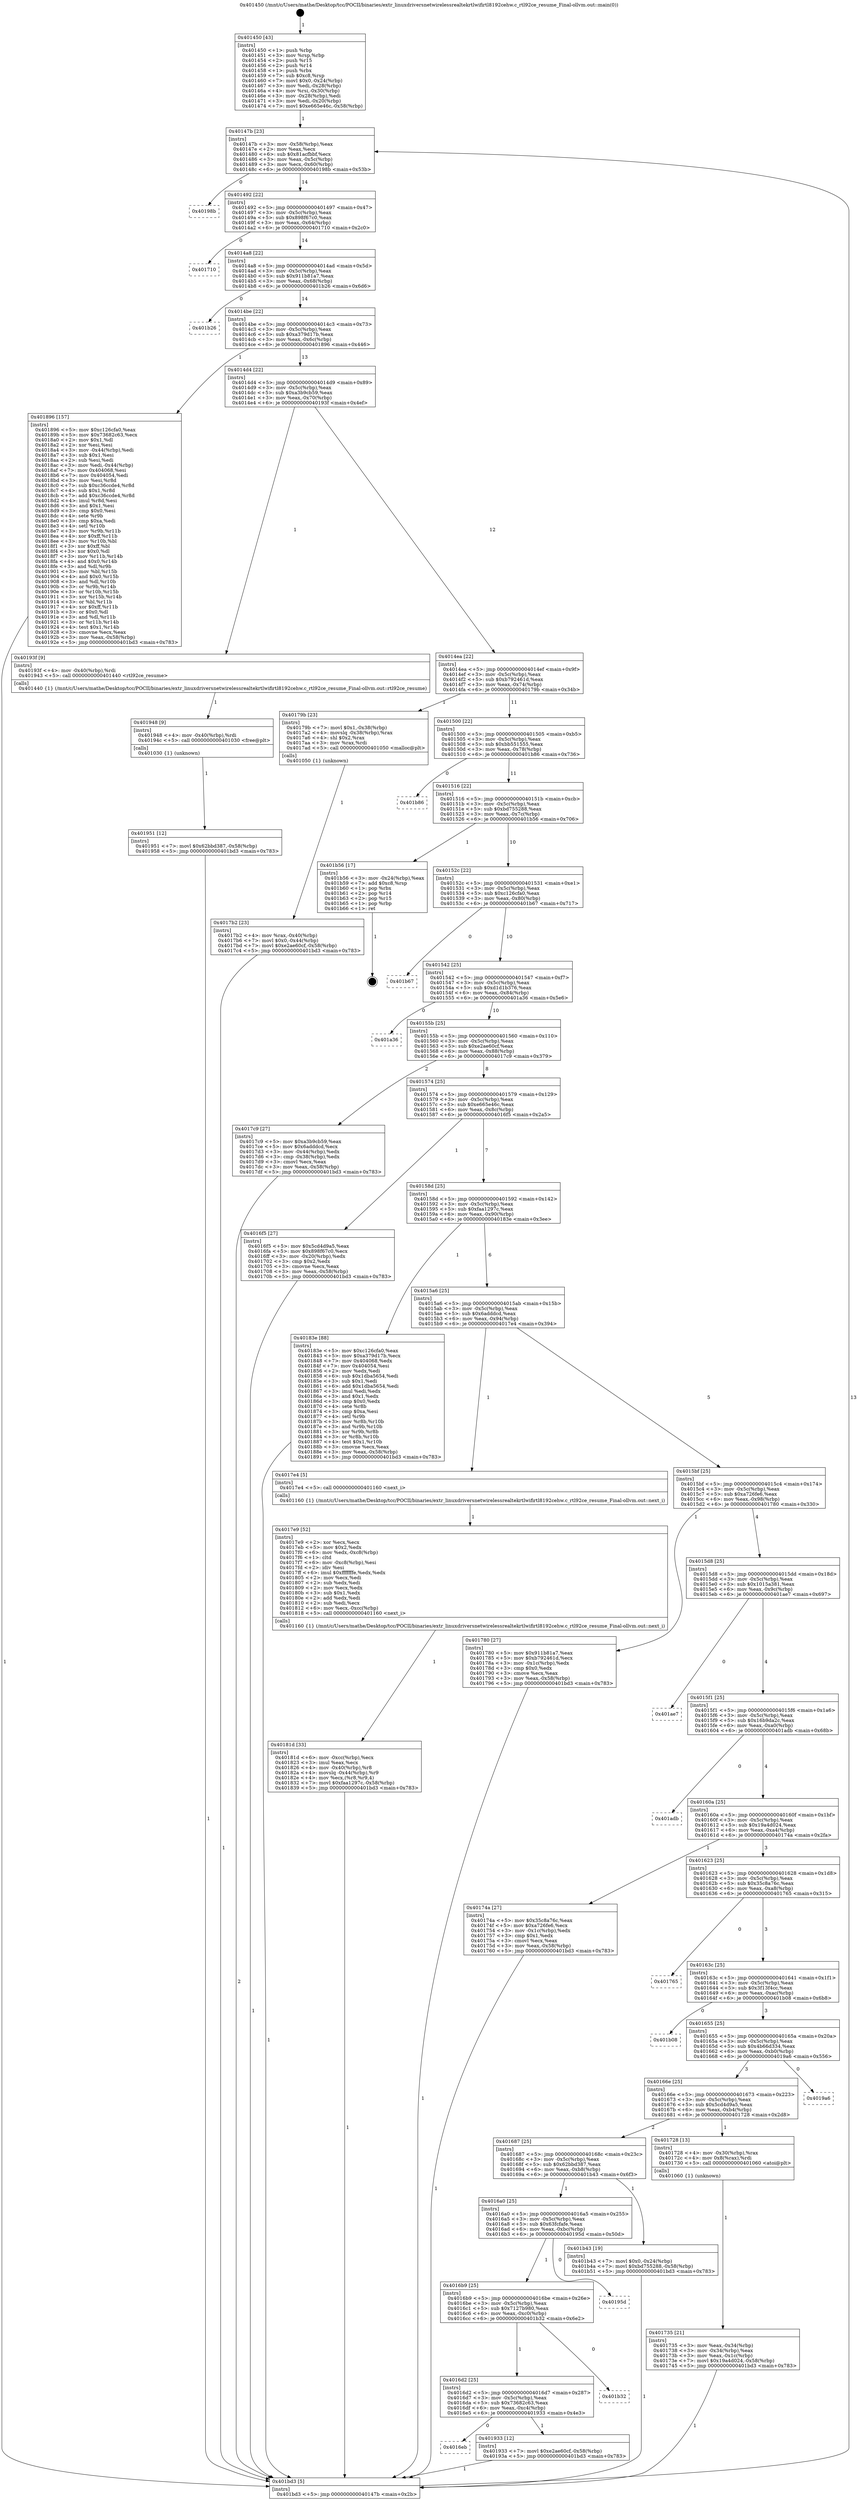 digraph "0x401450" {
  label = "0x401450 (/mnt/c/Users/mathe/Desktop/tcc/POCII/binaries/extr_linuxdriversnetwirelessrealtekrtlwifirtl8192cehw.c_rtl92ce_resume_Final-ollvm.out::main(0))"
  labelloc = "t"
  node[shape=record]

  Entry [label="",width=0.3,height=0.3,shape=circle,fillcolor=black,style=filled]
  "0x40147b" [label="{
     0x40147b [23]\l
     | [instrs]\l
     &nbsp;&nbsp;0x40147b \<+3\>: mov -0x58(%rbp),%eax\l
     &nbsp;&nbsp;0x40147e \<+2\>: mov %eax,%ecx\l
     &nbsp;&nbsp;0x401480 \<+6\>: sub $0x81acfbbf,%ecx\l
     &nbsp;&nbsp;0x401486 \<+3\>: mov %eax,-0x5c(%rbp)\l
     &nbsp;&nbsp;0x401489 \<+3\>: mov %ecx,-0x60(%rbp)\l
     &nbsp;&nbsp;0x40148c \<+6\>: je 000000000040198b \<main+0x53b\>\l
  }"]
  "0x40198b" [label="{
     0x40198b\l
  }", style=dashed]
  "0x401492" [label="{
     0x401492 [22]\l
     | [instrs]\l
     &nbsp;&nbsp;0x401492 \<+5\>: jmp 0000000000401497 \<main+0x47\>\l
     &nbsp;&nbsp;0x401497 \<+3\>: mov -0x5c(%rbp),%eax\l
     &nbsp;&nbsp;0x40149a \<+5\>: sub $0x898f67c0,%eax\l
     &nbsp;&nbsp;0x40149f \<+3\>: mov %eax,-0x64(%rbp)\l
     &nbsp;&nbsp;0x4014a2 \<+6\>: je 0000000000401710 \<main+0x2c0\>\l
  }"]
  Exit [label="",width=0.3,height=0.3,shape=circle,fillcolor=black,style=filled,peripheries=2]
  "0x401710" [label="{
     0x401710\l
  }", style=dashed]
  "0x4014a8" [label="{
     0x4014a8 [22]\l
     | [instrs]\l
     &nbsp;&nbsp;0x4014a8 \<+5\>: jmp 00000000004014ad \<main+0x5d\>\l
     &nbsp;&nbsp;0x4014ad \<+3\>: mov -0x5c(%rbp),%eax\l
     &nbsp;&nbsp;0x4014b0 \<+5\>: sub $0x911b81a7,%eax\l
     &nbsp;&nbsp;0x4014b5 \<+3\>: mov %eax,-0x68(%rbp)\l
     &nbsp;&nbsp;0x4014b8 \<+6\>: je 0000000000401b26 \<main+0x6d6\>\l
  }"]
  "0x401951" [label="{
     0x401951 [12]\l
     | [instrs]\l
     &nbsp;&nbsp;0x401951 \<+7\>: movl $0x62bbd387,-0x58(%rbp)\l
     &nbsp;&nbsp;0x401958 \<+5\>: jmp 0000000000401bd3 \<main+0x783\>\l
  }"]
  "0x401b26" [label="{
     0x401b26\l
  }", style=dashed]
  "0x4014be" [label="{
     0x4014be [22]\l
     | [instrs]\l
     &nbsp;&nbsp;0x4014be \<+5\>: jmp 00000000004014c3 \<main+0x73\>\l
     &nbsp;&nbsp;0x4014c3 \<+3\>: mov -0x5c(%rbp),%eax\l
     &nbsp;&nbsp;0x4014c6 \<+5\>: sub $0xa379d17b,%eax\l
     &nbsp;&nbsp;0x4014cb \<+3\>: mov %eax,-0x6c(%rbp)\l
     &nbsp;&nbsp;0x4014ce \<+6\>: je 0000000000401896 \<main+0x446\>\l
  }"]
  "0x401948" [label="{
     0x401948 [9]\l
     | [instrs]\l
     &nbsp;&nbsp;0x401948 \<+4\>: mov -0x40(%rbp),%rdi\l
     &nbsp;&nbsp;0x40194c \<+5\>: call 0000000000401030 \<free@plt\>\l
     | [calls]\l
     &nbsp;&nbsp;0x401030 \{1\} (unknown)\l
  }"]
  "0x401896" [label="{
     0x401896 [157]\l
     | [instrs]\l
     &nbsp;&nbsp;0x401896 \<+5\>: mov $0xc126cfa0,%eax\l
     &nbsp;&nbsp;0x40189b \<+5\>: mov $0x73682c63,%ecx\l
     &nbsp;&nbsp;0x4018a0 \<+2\>: mov $0x1,%dl\l
     &nbsp;&nbsp;0x4018a2 \<+2\>: xor %esi,%esi\l
     &nbsp;&nbsp;0x4018a4 \<+3\>: mov -0x44(%rbp),%edi\l
     &nbsp;&nbsp;0x4018a7 \<+3\>: sub $0x1,%esi\l
     &nbsp;&nbsp;0x4018aa \<+2\>: sub %esi,%edi\l
     &nbsp;&nbsp;0x4018ac \<+3\>: mov %edi,-0x44(%rbp)\l
     &nbsp;&nbsp;0x4018af \<+7\>: mov 0x404068,%esi\l
     &nbsp;&nbsp;0x4018b6 \<+7\>: mov 0x404054,%edi\l
     &nbsp;&nbsp;0x4018bd \<+3\>: mov %esi,%r8d\l
     &nbsp;&nbsp;0x4018c0 \<+7\>: sub $0xc36ccde4,%r8d\l
     &nbsp;&nbsp;0x4018c7 \<+4\>: sub $0x1,%r8d\l
     &nbsp;&nbsp;0x4018cb \<+7\>: add $0xc36ccde4,%r8d\l
     &nbsp;&nbsp;0x4018d2 \<+4\>: imul %r8d,%esi\l
     &nbsp;&nbsp;0x4018d6 \<+3\>: and $0x1,%esi\l
     &nbsp;&nbsp;0x4018d9 \<+3\>: cmp $0x0,%esi\l
     &nbsp;&nbsp;0x4018dc \<+4\>: sete %r9b\l
     &nbsp;&nbsp;0x4018e0 \<+3\>: cmp $0xa,%edi\l
     &nbsp;&nbsp;0x4018e3 \<+4\>: setl %r10b\l
     &nbsp;&nbsp;0x4018e7 \<+3\>: mov %r9b,%r11b\l
     &nbsp;&nbsp;0x4018ea \<+4\>: xor $0xff,%r11b\l
     &nbsp;&nbsp;0x4018ee \<+3\>: mov %r10b,%bl\l
     &nbsp;&nbsp;0x4018f1 \<+3\>: xor $0xff,%bl\l
     &nbsp;&nbsp;0x4018f4 \<+3\>: xor $0x0,%dl\l
     &nbsp;&nbsp;0x4018f7 \<+3\>: mov %r11b,%r14b\l
     &nbsp;&nbsp;0x4018fa \<+4\>: and $0x0,%r14b\l
     &nbsp;&nbsp;0x4018fe \<+3\>: and %dl,%r9b\l
     &nbsp;&nbsp;0x401901 \<+3\>: mov %bl,%r15b\l
     &nbsp;&nbsp;0x401904 \<+4\>: and $0x0,%r15b\l
     &nbsp;&nbsp;0x401908 \<+3\>: and %dl,%r10b\l
     &nbsp;&nbsp;0x40190b \<+3\>: or %r9b,%r14b\l
     &nbsp;&nbsp;0x40190e \<+3\>: or %r10b,%r15b\l
     &nbsp;&nbsp;0x401911 \<+3\>: xor %r15b,%r14b\l
     &nbsp;&nbsp;0x401914 \<+3\>: or %bl,%r11b\l
     &nbsp;&nbsp;0x401917 \<+4\>: xor $0xff,%r11b\l
     &nbsp;&nbsp;0x40191b \<+3\>: or $0x0,%dl\l
     &nbsp;&nbsp;0x40191e \<+3\>: and %dl,%r11b\l
     &nbsp;&nbsp;0x401921 \<+3\>: or %r11b,%r14b\l
     &nbsp;&nbsp;0x401924 \<+4\>: test $0x1,%r14b\l
     &nbsp;&nbsp;0x401928 \<+3\>: cmovne %ecx,%eax\l
     &nbsp;&nbsp;0x40192b \<+3\>: mov %eax,-0x58(%rbp)\l
     &nbsp;&nbsp;0x40192e \<+5\>: jmp 0000000000401bd3 \<main+0x783\>\l
  }"]
  "0x4014d4" [label="{
     0x4014d4 [22]\l
     | [instrs]\l
     &nbsp;&nbsp;0x4014d4 \<+5\>: jmp 00000000004014d9 \<main+0x89\>\l
     &nbsp;&nbsp;0x4014d9 \<+3\>: mov -0x5c(%rbp),%eax\l
     &nbsp;&nbsp;0x4014dc \<+5\>: sub $0xa3b9cb59,%eax\l
     &nbsp;&nbsp;0x4014e1 \<+3\>: mov %eax,-0x70(%rbp)\l
     &nbsp;&nbsp;0x4014e4 \<+6\>: je 000000000040193f \<main+0x4ef\>\l
  }"]
  "0x4016eb" [label="{
     0x4016eb\l
  }", style=dashed]
  "0x40193f" [label="{
     0x40193f [9]\l
     | [instrs]\l
     &nbsp;&nbsp;0x40193f \<+4\>: mov -0x40(%rbp),%rdi\l
     &nbsp;&nbsp;0x401943 \<+5\>: call 0000000000401440 \<rtl92ce_resume\>\l
     | [calls]\l
     &nbsp;&nbsp;0x401440 \{1\} (/mnt/c/Users/mathe/Desktop/tcc/POCII/binaries/extr_linuxdriversnetwirelessrealtekrtlwifirtl8192cehw.c_rtl92ce_resume_Final-ollvm.out::rtl92ce_resume)\l
  }"]
  "0x4014ea" [label="{
     0x4014ea [22]\l
     | [instrs]\l
     &nbsp;&nbsp;0x4014ea \<+5\>: jmp 00000000004014ef \<main+0x9f\>\l
     &nbsp;&nbsp;0x4014ef \<+3\>: mov -0x5c(%rbp),%eax\l
     &nbsp;&nbsp;0x4014f2 \<+5\>: sub $0xb792461d,%eax\l
     &nbsp;&nbsp;0x4014f7 \<+3\>: mov %eax,-0x74(%rbp)\l
     &nbsp;&nbsp;0x4014fa \<+6\>: je 000000000040179b \<main+0x34b\>\l
  }"]
  "0x401933" [label="{
     0x401933 [12]\l
     | [instrs]\l
     &nbsp;&nbsp;0x401933 \<+7\>: movl $0xe2ae60cf,-0x58(%rbp)\l
     &nbsp;&nbsp;0x40193a \<+5\>: jmp 0000000000401bd3 \<main+0x783\>\l
  }"]
  "0x40179b" [label="{
     0x40179b [23]\l
     | [instrs]\l
     &nbsp;&nbsp;0x40179b \<+7\>: movl $0x1,-0x38(%rbp)\l
     &nbsp;&nbsp;0x4017a2 \<+4\>: movslq -0x38(%rbp),%rax\l
     &nbsp;&nbsp;0x4017a6 \<+4\>: shl $0x2,%rax\l
     &nbsp;&nbsp;0x4017aa \<+3\>: mov %rax,%rdi\l
     &nbsp;&nbsp;0x4017ad \<+5\>: call 0000000000401050 \<malloc@plt\>\l
     | [calls]\l
     &nbsp;&nbsp;0x401050 \{1\} (unknown)\l
  }"]
  "0x401500" [label="{
     0x401500 [22]\l
     | [instrs]\l
     &nbsp;&nbsp;0x401500 \<+5\>: jmp 0000000000401505 \<main+0xb5\>\l
     &nbsp;&nbsp;0x401505 \<+3\>: mov -0x5c(%rbp),%eax\l
     &nbsp;&nbsp;0x401508 \<+5\>: sub $0xbb551555,%eax\l
     &nbsp;&nbsp;0x40150d \<+3\>: mov %eax,-0x78(%rbp)\l
     &nbsp;&nbsp;0x401510 \<+6\>: je 0000000000401b86 \<main+0x736\>\l
  }"]
  "0x4016d2" [label="{
     0x4016d2 [25]\l
     | [instrs]\l
     &nbsp;&nbsp;0x4016d2 \<+5\>: jmp 00000000004016d7 \<main+0x287\>\l
     &nbsp;&nbsp;0x4016d7 \<+3\>: mov -0x5c(%rbp),%eax\l
     &nbsp;&nbsp;0x4016da \<+5\>: sub $0x73682c63,%eax\l
     &nbsp;&nbsp;0x4016df \<+6\>: mov %eax,-0xc4(%rbp)\l
     &nbsp;&nbsp;0x4016e5 \<+6\>: je 0000000000401933 \<main+0x4e3\>\l
  }"]
  "0x401b86" [label="{
     0x401b86\l
  }", style=dashed]
  "0x401516" [label="{
     0x401516 [22]\l
     | [instrs]\l
     &nbsp;&nbsp;0x401516 \<+5\>: jmp 000000000040151b \<main+0xcb\>\l
     &nbsp;&nbsp;0x40151b \<+3\>: mov -0x5c(%rbp),%eax\l
     &nbsp;&nbsp;0x40151e \<+5\>: sub $0xbd755288,%eax\l
     &nbsp;&nbsp;0x401523 \<+3\>: mov %eax,-0x7c(%rbp)\l
     &nbsp;&nbsp;0x401526 \<+6\>: je 0000000000401b56 \<main+0x706\>\l
  }"]
  "0x401b32" [label="{
     0x401b32\l
  }", style=dashed]
  "0x401b56" [label="{
     0x401b56 [17]\l
     | [instrs]\l
     &nbsp;&nbsp;0x401b56 \<+3\>: mov -0x24(%rbp),%eax\l
     &nbsp;&nbsp;0x401b59 \<+7\>: add $0xc8,%rsp\l
     &nbsp;&nbsp;0x401b60 \<+1\>: pop %rbx\l
     &nbsp;&nbsp;0x401b61 \<+2\>: pop %r14\l
     &nbsp;&nbsp;0x401b63 \<+2\>: pop %r15\l
     &nbsp;&nbsp;0x401b65 \<+1\>: pop %rbp\l
     &nbsp;&nbsp;0x401b66 \<+1\>: ret\l
  }"]
  "0x40152c" [label="{
     0x40152c [22]\l
     | [instrs]\l
     &nbsp;&nbsp;0x40152c \<+5\>: jmp 0000000000401531 \<main+0xe1\>\l
     &nbsp;&nbsp;0x401531 \<+3\>: mov -0x5c(%rbp),%eax\l
     &nbsp;&nbsp;0x401534 \<+5\>: sub $0xc126cfa0,%eax\l
     &nbsp;&nbsp;0x401539 \<+3\>: mov %eax,-0x80(%rbp)\l
     &nbsp;&nbsp;0x40153c \<+6\>: je 0000000000401b67 \<main+0x717\>\l
  }"]
  "0x4016b9" [label="{
     0x4016b9 [25]\l
     | [instrs]\l
     &nbsp;&nbsp;0x4016b9 \<+5\>: jmp 00000000004016be \<main+0x26e\>\l
     &nbsp;&nbsp;0x4016be \<+3\>: mov -0x5c(%rbp),%eax\l
     &nbsp;&nbsp;0x4016c1 \<+5\>: sub $0x7127b980,%eax\l
     &nbsp;&nbsp;0x4016c6 \<+6\>: mov %eax,-0xc0(%rbp)\l
     &nbsp;&nbsp;0x4016cc \<+6\>: je 0000000000401b32 \<main+0x6e2\>\l
  }"]
  "0x401b67" [label="{
     0x401b67\l
  }", style=dashed]
  "0x401542" [label="{
     0x401542 [25]\l
     | [instrs]\l
     &nbsp;&nbsp;0x401542 \<+5\>: jmp 0000000000401547 \<main+0xf7\>\l
     &nbsp;&nbsp;0x401547 \<+3\>: mov -0x5c(%rbp),%eax\l
     &nbsp;&nbsp;0x40154a \<+5\>: sub $0xd1d1b376,%eax\l
     &nbsp;&nbsp;0x40154f \<+6\>: mov %eax,-0x84(%rbp)\l
     &nbsp;&nbsp;0x401555 \<+6\>: je 0000000000401a36 \<main+0x5e6\>\l
  }"]
  "0x40195d" [label="{
     0x40195d\l
  }", style=dashed]
  "0x401a36" [label="{
     0x401a36\l
  }", style=dashed]
  "0x40155b" [label="{
     0x40155b [25]\l
     | [instrs]\l
     &nbsp;&nbsp;0x40155b \<+5\>: jmp 0000000000401560 \<main+0x110\>\l
     &nbsp;&nbsp;0x401560 \<+3\>: mov -0x5c(%rbp),%eax\l
     &nbsp;&nbsp;0x401563 \<+5\>: sub $0xe2ae60cf,%eax\l
     &nbsp;&nbsp;0x401568 \<+6\>: mov %eax,-0x88(%rbp)\l
     &nbsp;&nbsp;0x40156e \<+6\>: je 00000000004017c9 \<main+0x379\>\l
  }"]
  "0x4016a0" [label="{
     0x4016a0 [25]\l
     | [instrs]\l
     &nbsp;&nbsp;0x4016a0 \<+5\>: jmp 00000000004016a5 \<main+0x255\>\l
     &nbsp;&nbsp;0x4016a5 \<+3\>: mov -0x5c(%rbp),%eax\l
     &nbsp;&nbsp;0x4016a8 \<+5\>: sub $0x63fcfafe,%eax\l
     &nbsp;&nbsp;0x4016ad \<+6\>: mov %eax,-0xbc(%rbp)\l
     &nbsp;&nbsp;0x4016b3 \<+6\>: je 000000000040195d \<main+0x50d\>\l
  }"]
  "0x4017c9" [label="{
     0x4017c9 [27]\l
     | [instrs]\l
     &nbsp;&nbsp;0x4017c9 \<+5\>: mov $0xa3b9cb59,%eax\l
     &nbsp;&nbsp;0x4017ce \<+5\>: mov $0x6adddcd,%ecx\l
     &nbsp;&nbsp;0x4017d3 \<+3\>: mov -0x44(%rbp),%edx\l
     &nbsp;&nbsp;0x4017d6 \<+3\>: cmp -0x38(%rbp),%edx\l
     &nbsp;&nbsp;0x4017d9 \<+3\>: cmovl %ecx,%eax\l
     &nbsp;&nbsp;0x4017dc \<+3\>: mov %eax,-0x58(%rbp)\l
     &nbsp;&nbsp;0x4017df \<+5\>: jmp 0000000000401bd3 \<main+0x783\>\l
  }"]
  "0x401574" [label="{
     0x401574 [25]\l
     | [instrs]\l
     &nbsp;&nbsp;0x401574 \<+5\>: jmp 0000000000401579 \<main+0x129\>\l
     &nbsp;&nbsp;0x401579 \<+3\>: mov -0x5c(%rbp),%eax\l
     &nbsp;&nbsp;0x40157c \<+5\>: sub $0xe665e46c,%eax\l
     &nbsp;&nbsp;0x401581 \<+6\>: mov %eax,-0x8c(%rbp)\l
     &nbsp;&nbsp;0x401587 \<+6\>: je 00000000004016f5 \<main+0x2a5\>\l
  }"]
  "0x401b43" [label="{
     0x401b43 [19]\l
     | [instrs]\l
     &nbsp;&nbsp;0x401b43 \<+7\>: movl $0x0,-0x24(%rbp)\l
     &nbsp;&nbsp;0x401b4a \<+7\>: movl $0xbd755288,-0x58(%rbp)\l
     &nbsp;&nbsp;0x401b51 \<+5\>: jmp 0000000000401bd3 \<main+0x783\>\l
  }"]
  "0x4016f5" [label="{
     0x4016f5 [27]\l
     | [instrs]\l
     &nbsp;&nbsp;0x4016f5 \<+5\>: mov $0x5cd4d9a5,%eax\l
     &nbsp;&nbsp;0x4016fa \<+5\>: mov $0x898f67c0,%ecx\l
     &nbsp;&nbsp;0x4016ff \<+3\>: mov -0x20(%rbp),%edx\l
     &nbsp;&nbsp;0x401702 \<+3\>: cmp $0x2,%edx\l
     &nbsp;&nbsp;0x401705 \<+3\>: cmovne %ecx,%eax\l
     &nbsp;&nbsp;0x401708 \<+3\>: mov %eax,-0x58(%rbp)\l
     &nbsp;&nbsp;0x40170b \<+5\>: jmp 0000000000401bd3 \<main+0x783\>\l
  }"]
  "0x40158d" [label="{
     0x40158d [25]\l
     | [instrs]\l
     &nbsp;&nbsp;0x40158d \<+5\>: jmp 0000000000401592 \<main+0x142\>\l
     &nbsp;&nbsp;0x401592 \<+3\>: mov -0x5c(%rbp),%eax\l
     &nbsp;&nbsp;0x401595 \<+5\>: sub $0xfaa1297c,%eax\l
     &nbsp;&nbsp;0x40159a \<+6\>: mov %eax,-0x90(%rbp)\l
     &nbsp;&nbsp;0x4015a0 \<+6\>: je 000000000040183e \<main+0x3ee\>\l
  }"]
  "0x401bd3" [label="{
     0x401bd3 [5]\l
     | [instrs]\l
     &nbsp;&nbsp;0x401bd3 \<+5\>: jmp 000000000040147b \<main+0x2b\>\l
  }"]
  "0x401450" [label="{
     0x401450 [43]\l
     | [instrs]\l
     &nbsp;&nbsp;0x401450 \<+1\>: push %rbp\l
     &nbsp;&nbsp;0x401451 \<+3\>: mov %rsp,%rbp\l
     &nbsp;&nbsp;0x401454 \<+2\>: push %r15\l
     &nbsp;&nbsp;0x401456 \<+2\>: push %r14\l
     &nbsp;&nbsp;0x401458 \<+1\>: push %rbx\l
     &nbsp;&nbsp;0x401459 \<+7\>: sub $0xc8,%rsp\l
     &nbsp;&nbsp;0x401460 \<+7\>: movl $0x0,-0x24(%rbp)\l
     &nbsp;&nbsp;0x401467 \<+3\>: mov %edi,-0x28(%rbp)\l
     &nbsp;&nbsp;0x40146a \<+4\>: mov %rsi,-0x30(%rbp)\l
     &nbsp;&nbsp;0x40146e \<+3\>: mov -0x28(%rbp),%edi\l
     &nbsp;&nbsp;0x401471 \<+3\>: mov %edi,-0x20(%rbp)\l
     &nbsp;&nbsp;0x401474 \<+7\>: movl $0xe665e46c,-0x58(%rbp)\l
  }"]
  "0x40181d" [label="{
     0x40181d [33]\l
     | [instrs]\l
     &nbsp;&nbsp;0x40181d \<+6\>: mov -0xcc(%rbp),%ecx\l
     &nbsp;&nbsp;0x401823 \<+3\>: imul %eax,%ecx\l
     &nbsp;&nbsp;0x401826 \<+4\>: mov -0x40(%rbp),%r8\l
     &nbsp;&nbsp;0x40182a \<+4\>: movslq -0x44(%rbp),%r9\l
     &nbsp;&nbsp;0x40182e \<+4\>: mov %ecx,(%r8,%r9,4)\l
     &nbsp;&nbsp;0x401832 \<+7\>: movl $0xfaa1297c,-0x58(%rbp)\l
     &nbsp;&nbsp;0x401839 \<+5\>: jmp 0000000000401bd3 \<main+0x783\>\l
  }"]
  "0x40183e" [label="{
     0x40183e [88]\l
     | [instrs]\l
     &nbsp;&nbsp;0x40183e \<+5\>: mov $0xc126cfa0,%eax\l
     &nbsp;&nbsp;0x401843 \<+5\>: mov $0xa379d17b,%ecx\l
     &nbsp;&nbsp;0x401848 \<+7\>: mov 0x404068,%edx\l
     &nbsp;&nbsp;0x40184f \<+7\>: mov 0x404054,%esi\l
     &nbsp;&nbsp;0x401856 \<+2\>: mov %edx,%edi\l
     &nbsp;&nbsp;0x401858 \<+6\>: sub $0x1dba5654,%edi\l
     &nbsp;&nbsp;0x40185e \<+3\>: sub $0x1,%edi\l
     &nbsp;&nbsp;0x401861 \<+6\>: add $0x1dba5654,%edi\l
     &nbsp;&nbsp;0x401867 \<+3\>: imul %edi,%edx\l
     &nbsp;&nbsp;0x40186a \<+3\>: and $0x1,%edx\l
     &nbsp;&nbsp;0x40186d \<+3\>: cmp $0x0,%edx\l
     &nbsp;&nbsp;0x401870 \<+4\>: sete %r8b\l
     &nbsp;&nbsp;0x401874 \<+3\>: cmp $0xa,%esi\l
     &nbsp;&nbsp;0x401877 \<+4\>: setl %r9b\l
     &nbsp;&nbsp;0x40187b \<+3\>: mov %r8b,%r10b\l
     &nbsp;&nbsp;0x40187e \<+3\>: and %r9b,%r10b\l
     &nbsp;&nbsp;0x401881 \<+3\>: xor %r9b,%r8b\l
     &nbsp;&nbsp;0x401884 \<+3\>: or %r8b,%r10b\l
     &nbsp;&nbsp;0x401887 \<+4\>: test $0x1,%r10b\l
     &nbsp;&nbsp;0x40188b \<+3\>: cmovne %ecx,%eax\l
     &nbsp;&nbsp;0x40188e \<+3\>: mov %eax,-0x58(%rbp)\l
     &nbsp;&nbsp;0x401891 \<+5\>: jmp 0000000000401bd3 \<main+0x783\>\l
  }"]
  "0x4015a6" [label="{
     0x4015a6 [25]\l
     | [instrs]\l
     &nbsp;&nbsp;0x4015a6 \<+5\>: jmp 00000000004015ab \<main+0x15b\>\l
     &nbsp;&nbsp;0x4015ab \<+3\>: mov -0x5c(%rbp),%eax\l
     &nbsp;&nbsp;0x4015ae \<+5\>: sub $0x6adddcd,%eax\l
     &nbsp;&nbsp;0x4015b3 \<+6\>: mov %eax,-0x94(%rbp)\l
     &nbsp;&nbsp;0x4015b9 \<+6\>: je 00000000004017e4 \<main+0x394\>\l
  }"]
  "0x4017e9" [label="{
     0x4017e9 [52]\l
     | [instrs]\l
     &nbsp;&nbsp;0x4017e9 \<+2\>: xor %ecx,%ecx\l
     &nbsp;&nbsp;0x4017eb \<+5\>: mov $0x2,%edx\l
     &nbsp;&nbsp;0x4017f0 \<+6\>: mov %edx,-0xc8(%rbp)\l
     &nbsp;&nbsp;0x4017f6 \<+1\>: cltd\l
     &nbsp;&nbsp;0x4017f7 \<+6\>: mov -0xc8(%rbp),%esi\l
     &nbsp;&nbsp;0x4017fd \<+2\>: idiv %esi\l
     &nbsp;&nbsp;0x4017ff \<+6\>: imul $0xfffffffe,%edx,%edx\l
     &nbsp;&nbsp;0x401805 \<+2\>: mov %ecx,%edi\l
     &nbsp;&nbsp;0x401807 \<+2\>: sub %edx,%edi\l
     &nbsp;&nbsp;0x401809 \<+2\>: mov %ecx,%edx\l
     &nbsp;&nbsp;0x40180b \<+3\>: sub $0x1,%edx\l
     &nbsp;&nbsp;0x40180e \<+2\>: add %edx,%edi\l
     &nbsp;&nbsp;0x401810 \<+2\>: sub %edi,%ecx\l
     &nbsp;&nbsp;0x401812 \<+6\>: mov %ecx,-0xcc(%rbp)\l
     &nbsp;&nbsp;0x401818 \<+5\>: call 0000000000401160 \<next_i\>\l
     | [calls]\l
     &nbsp;&nbsp;0x401160 \{1\} (/mnt/c/Users/mathe/Desktop/tcc/POCII/binaries/extr_linuxdriversnetwirelessrealtekrtlwifirtl8192cehw.c_rtl92ce_resume_Final-ollvm.out::next_i)\l
  }"]
  "0x4017e4" [label="{
     0x4017e4 [5]\l
     | [instrs]\l
     &nbsp;&nbsp;0x4017e4 \<+5\>: call 0000000000401160 \<next_i\>\l
     | [calls]\l
     &nbsp;&nbsp;0x401160 \{1\} (/mnt/c/Users/mathe/Desktop/tcc/POCII/binaries/extr_linuxdriversnetwirelessrealtekrtlwifirtl8192cehw.c_rtl92ce_resume_Final-ollvm.out::next_i)\l
  }"]
  "0x4015bf" [label="{
     0x4015bf [25]\l
     | [instrs]\l
     &nbsp;&nbsp;0x4015bf \<+5\>: jmp 00000000004015c4 \<main+0x174\>\l
     &nbsp;&nbsp;0x4015c4 \<+3\>: mov -0x5c(%rbp),%eax\l
     &nbsp;&nbsp;0x4015c7 \<+5\>: sub $0xa726fe6,%eax\l
     &nbsp;&nbsp;0x4015cc \<+6\>: mov %eax,-0x98(%rbp)\l
     &nbsp;&nbsp;0x4015d2 \<+6\>: je 0000000000401780 \<main+0x330\>\l
  }"]
  "0x4017b2" [label="{
     0x4017b2 [23]\l
     | [instrs]\l
     &nbsp;&nbsp;0x4017b2 \<+4\>: mov %rax,-0x40(%rbp)\l
     &nbsp;&nbsp;0x4017b6 \<+7\>: movl $0x0,-0x44(%rbp)\l
     &nbsp;&nbsp;0x4017bd \<+7\>: movl $0xe2ae60cf,-0x58(%rbp)\l
     &nbsp;&nbsp;0x4017c4 \<+5\>: jmp 0000000000401bd3 \<main+0x783\>\l
  }"]
  "0x401780" [label="{
     0x401780 [27]\l
     | [instrs]\l
     &nbsp;&nbsp;0x401780 \<+5\>: mov $0x911b81a7,%eax\l
     &nbsp;&nbsp;0x401785 \<+5\>: mov $0xb792461d,%ecx\l
     &nbsp;&nbsp;0x40178a \<+3\>: mov -0x1c(%rbp),%edx\l
     &nbsp;&nbsp;0x40178d \<+3\>: cmp $0x0,%edx\l
     &nbsp;&nbsp;0x401790 \<+3\>: cmove %ecx,%eax\l
     &nbsp;&nbsp;0x401793 \<+3\>: mov %eax,-0x58(%rbp)\l
     &nbsp;&nbsp;0x401796 \<+5\>: jmp 0000000000401bd3 \<main+0x783\>\l
  }"]
  "0x4015d8" [label="{
     0x4015d8 [25]\l
     | [instrs]\l
     &nbsp;&nbsp;0x4015d8 \<+5\>: jmp 00000000004015dd \<main+0x18d\>\l
     &nbsp;&nbsp;0x4015dd \<+3\>: mov -0x5c(%rbp),%eax\l
     &nbsp;&nbsp;0x4015e0 \<+5\>: sub $0x1015a381,%eax\l
     &nbsp;&nbsp;0x4015e5 \<+6\>: mov %eax,-0x9c(%rbp)\l
     &nbsp;&nbsp;0x4015eb \<+6\>: je 0000000000401ae7 \<main+0x697\>\l
  }"]
  "0x401735" [label="{
     0x401735 [21]\l
     | [instrs]\l
     &nbsp;&nbsp;0x401735 \<+3\>: mov %eax,-0x34(%rbp)\l
     &nbsp;&nbsp;0x401738 \<+3\>: mov -0x34(%rbp),%eax\l
     &nbsp;&nbsp;0x40173b \<+3\>: mov %eax,-0x1c(%rbp)\l
     &nbsp;&nbsp;0x40173e \<+7\>: movl $0x19a4d024,-0x58(%rbp)\l
     &nbsp;&nbsp;0x401745 \<+5\>: jmp 0000000000401bd3 \<main+0x783\>\l
  }"]
  "0x401ae7" [label="{
     0x401ae7\l
  }", style=dashed]
  "0x4015f1" [label="{
     0x4015f1 [25]\l
     | [instrs]\l
     &nbsp;&nbsp;0x4015f1 \<+5\>: jmp 00000000004015f6 \<main+0x1a6\>\l
     &nbsp;&nbsp;0x4015f6 \<+3\>: mov -0x5c(%rbp),%eax\l
     &nbsp;&nbsp;0x4015f9 \<+5\>: sub $0x16b9da2c,%eax\l
     &nbsp;&nbsp;0x4015fe \<+6\>: mov %eax,-0xa0(%rbp)\l
     &nbsp;&nbsp;0x401604 \<+6\>: je 0000000000401adb \<main+0x68b\>\l
  }"]
  "0x401687" [label="{
     0x401687 [25]\l
     | [instrs]\l
     &nbsp;&nbsp;0x401687 \<+5\>: jmp 000000000040168c \<main+0x23c\>\l
     &nbsp;&nbsp;0x40168c \<+3\>: mov -0x5c(%rbp),%eax\l
     &nbsp;&nbsp;0x40168f \<+5\>: sub $0x62bbd387,%eax\l
     &nbsp;&nbsp;0x401694 \<+6\>: mov %eax,-0xb8(%rbp)\l
     &nbsp;&nbsp;0x40169a \<+6\>: je 0000000000401b43 \<main+0x6f3\>\l
  }"]
  "0x401adb" [label="{
     0x401adb\l
  }", style=dashed]
  "0x40160a" [label="{
     0x40160a [25]\l
     | [instrs]\l
     &nbsp;&nbsp;0x40160a \<+5\>: jmp 000000000040160f \<main+0x1bf\>\l
     &nbsp;&nbsp;0x40160f \<+3\>: mov -0x5c(%rbp),%eax\l
     &nbsp;&nbsp;0x401612 \<+5\>: sub $0x19a4d024,%eax\l
     &nbsp;&nbsp;0x401617 \<+6\>: mov %eax,-0xa4(%rbp)\l
     &nbsp;&nbsp;0x40161d \<+6\>: je 000000000040174a \<main+0x2fa\>\l
  }"]
  "0x401728" [label="{
     0x401728 [13]\l
     | [instrs]\l
     &nbsp;&nbsp;0x401728 \<+4\>: mov -0x30(%rbp),%rax\l
     &nbsp;&nbsp;0x40172c \<+4\>: mov 0x8(%rax),%rdi\l
     &nbsp;&nbsp;0x401730 \<+5\>: call 0000000000401060 \<atoi@plt\>\l
     | [calls]\l
     &nbsp;&nbsp;0x401060 \{1\} (unknown)\l
  }"]
  "0x40174a" [label="{
     0x40174a [27]\l
     | [instrs]\l
     &nbsp;&nbsp;0x40174a \<+5\>: mov $0x35c8a76c,%eax\l
     &nbsp;&nbsp;0x40174f \<+5\>: mov $0xa726fe6,%ecx\l
     &nbsp;&nbsp;0x401754 \<+3\>: mov -0x1c(%rbp),%edx\l
     &nbsp;&nbsp;0x401757 \<+3\>: cmp $0x1,%edx\l
     &nbsp;&nbsp;0x40175a \<+3\>: cmovl %ecx,%eax\l
     &nbsp;&nbsp;0x40175d \<+3\>: mov %eax,-0x58(%rbp)\l
     &nbsp;&nbsp;0x401760 \<+5\>: jmp 0000000000401bd3 \<main+0x783\>\l
  }"]
  "0x401623" [label="{
     0x401623 [25]\l
     | [instrs]\l
     &nbsp;&nbsp;0x401623 \<+5\>: jmp 0000000000401628 \<main+0x1d8\>\l
     &nbsp;&nbsp;0x401628 \<+3\>: mov -0x5c(%rbp),%eax\l
     &nbsp;&nbsp;0x40162b \<+5\>: sub $0x35c8a76c,%eax\l
     &nbsp;&nbsp;0x401630 \<+6\>: mov %eax,-0xa8(%rbp)\l
     &nbsp;&nbsp;0x401636 \<+6\>: je 0000000000401765 \<main+0x315\>\l
  }"]
  "0x40166e" [label="{
     0x40166e [25]\l
     | [instrs]\l
     &nbsp;&nbsp;0x40166e \<+5\>: jmp 0000000000401673 \<main+0x223\>\l
     &nbsp;&nbsp;0x401673 \<+3\>: mov -0x5c(%rbp),%eax\l
     &nbsp;&nbsp;0x401676 \<+5\>: sub $0x5cd4d9a5,%eax\l
     &nbsp;&nbsp;0x40167b \<+6\>: mov %eax,-0xb4(%rbp)\l
     &nbsp;&nbsp;0x401681 \<+6\>: je 0000000000401728 \<main+0x2d8\>\l
  }"]
  "0x401765" [label="{
     0x401765\l
  }", style=dashed]
  "0x40163c" [label="{
     0x40163c [25]\l
     | [instrs]\l
     &nbsp;&nbsp;0x40163c \<+5\>: jmp 0000000000401641 \<main+0x1f1\>\l
     &nbsp;&nbsp;0x401641 \<+3\>: mov -0x5c(%rbp),%eax\l
     &nbsp;&nbsp;0x401644 \<+5\>: sub $0x3f13f4cc,%eax\l
     &nbsp;&nbsp;0x401649 \<+6\>: mov %eax,-0xac(%rbp)\l
     &nbsp;&nbsp;0x40164f \<+6\>: je 0000000000401b08 \<main+0x6b8\>\l
  }"]
  "0x4019a6" [label="{
     0x4019a6\l
  }", style=dashed]
  "0x401b08" [label="{
     0x401b08\l
  }", style=dashed]
  "0x401655" [label="{
     0x401655 [25]\l
     | [instrs]\l
     &nbsp;&nbsp;0x401655 \<+5\>: jmp 000000000040165a \<main+0x20a\>\l
     &nbsp;&nbsp;0x40165a \<+3\>: mov -0x5c(%rbp),%eax\l
     &nbsp;&nbsp;0x40165d \<+5\>: sub $0x4b66d334,%eax\l
     &nbsp;&nbsp;0x401662 \<+6\>: mov %eax,-0xb0(%rbp)\l
     &nbsp;&nbsp;0x401668 \<+6\>: je 00000000004019a6 \<main+0x556\>\l
  }"]
  Entry -> "0x401450" [label=" 1"]
  "0x40147b" -> "0x40198b" [label=" 0"]
  "0x40147b" -> "0x401492" [label=" 14"]
  "0x401b56" -> Exit [label=" 1"]
  "0x401492" -> "0x401710" [label=" 0"]
  "0x401492" -> "0x4014a8" [label=" 14"]
  "0x401b43" -> "0x401bd3" [label=" 1"]
  "0x4014a8" -> "0x401b26" [label=" 0"]
  "0x4014a8" -> "0x4014be" [label=" 14"]
  "0x401951" -> "0x401bd3" [label=" 1"]
  "0x4014be" -> "0x401896" [label=" 1"]
  "0x4014be" -> "0x4014d4" [label=" 13"]
  "0x401948" -> "0x401951" [label=" 1"]
  "0x4014d4" -> "0x40193f" [label=" 1"]
  "0x4014d4" -> "0x4014ea" [label=" 12"]
  "0x40193f" -> "0x401948" [label=" 1"]
  "0x4014ea" -> "0x40179b" [label=" 1"]
  "0x4014ea" -> "0x401500" [label=" 11"]
  "0x401933" -> "0x401bd3" [label=" 1"]
  "0x401500" -> "0x401b86" [label=" 0"]
  "0x401500" -> "0x401516" [label=" 11"]
  "0x4016d2" -> "0x401933" [label=" 1"]
  "0x401516" -> "0x401b56" [label=" 1"]
  "0x401516" -> "0x40152c" [label=" 10"]
  "0x4016d2" -> "0x4016eb" [label=" 0"]
  "0x40152c" -> "0x401b67" [label=" 0"]
  "0x40152c" -> "0x401542" [label=" 10"]
  "0x4016b9" -> "0x401b32" [label=" 0"]
  "0x401542" -> "0x401a36" [label=" 0"]
  "0x401542" -> "0x40155b" [label=" 10"]
  "0x4016b9" -> "0x4016d2" [label=" 1"]
  "0x40155b" -> "0x4017c9" [label=" 2"]
  "0x40155b" -> "0x401574" [label=" 8"]
  "0x4016a0" -> "0x40195d" [label=" 0"]
  "0x401574" -> "0x4016f5" [label=" 1"]
  "0x401574" -> "0x40158d" [label=" 7"]
  "0x4016f5" -> "0x401bd3" [label=" 1"]
  "0x401450" -> "0x40147b" [label=" 1"]
  "0x401bd3" -> "0x40147b" [label=" 13"]
  "0x4016a0" -> "0x4016b9" [label=" 1"]
  "0x40158d" -> "0x40183e" [label=" 1"]
  "0x40158d" -> "0x4015a6" [label=" 6"]
  "0x401687" -> "0x401b43" [label=" 1"]
  "0x4015a6" -> "0x4017e4" [label=" 1"]
  "0x4015a6" -> "0x4015bf" [label=" 5"]
  "0x401687" -> "0x4016a0" [label=" 1"]
  "0x4015bf" -> "0x401780" [label=" 1"]
  "0x4015bf" -> "0x4015d8" [label=" 4"]
  "0x401896" -> "0x401bd3" [label=" 1"]
  "0x4015d8" -> "0x401ae7" [label=" 0"]
  "0x4015d8" -> "0x4015f1" [label=" 4"]
  "0x40183e" -> "0x401bd3" [label=" 1"]
  "0x4015f1" -> "0x401adb" [label=" 0"]
  "0x4015f1" -> "0x40160a" [label=" 4"]
  "0x40181d" -> "0x401bd3" [label=" 1"]
  "0x40160a" -> "0x40174a" [label=" 1"]
  "0x40160a" -> "0x401623" [label=" 3"]
  "0x4017e9" -> "0x40181d" [label=" 1"]
  "0x401623" -> "0x401765" [label=" 0"]
  "0x401623" -> "0x40163c" [label=" 3"]
  "0x4017c9" -> "0x401bd3" [label=" 2"]
  "0x40163c" -> "0x401b08" [label=" 0"]
  "0x40163c" -> "0x401655" [label=" 3"]
  "0x4017b2" -> "0x401bd3" [label=" 1"]
  "0x401655" -> "0x4019a6" [label=" 0"]
  "0x401655" -> "0x40166e" [label=" 3"]
  "0x4017e4" -> "0x4017e9" [label=" 1"]
  "0x40166e" -> "0x401728" [label=" 1"]
  "0x40166e" -> "0x401687" [label=" 2"]
  "0x401728" -> "0x401735" [label=" 1"]
  "0x401735" -> "0x401bd3" [label=" 1"]
  "0x40174a" -> "0x401bd3" [label=" 1"]
  "0x401780" -> "0x401bd3" [label=" 1"]
  "0x40179b" -> "0x4017b2" [label=" 1"]
}
